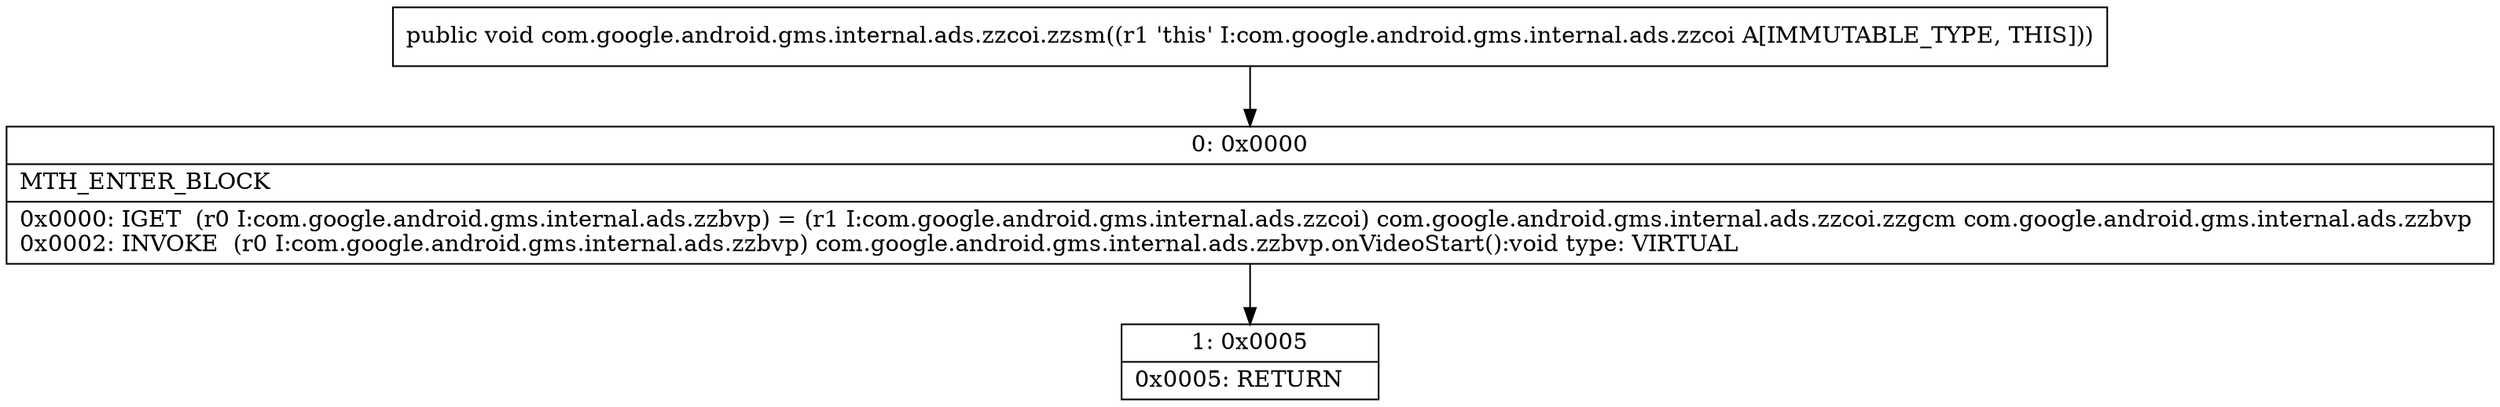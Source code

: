 digraph "CFG forcom.google.android.gms.internal.ads.zzcoi.zzsm()V" {
Node_0 [shape=record,label="{0\:\ 0x0000|MTH_ENTER_BLOCK\l|0x0000: IGET  (r0 I:com.google.android.gms.internal.ads.zzbvp) = (r1 I:com.google.android.gms.internal.ads.zzcoi) com.google.android.gms.internal.ads.zzcoi.zzgcm com.google.android.gms.internal.ads.zzbvp \l0x0002: INVOKE  (r0 I:com.google.android.gms.internal.ads.zzbvp) com.google.android.gms.internal.ads.zzbvp.onVideoStart():void type: VIRTUAL \l}"];
Node_1 [shape=record,label="{1\:\ 0x0005|0x0005: RETURN   \l}"];
MethodNode[shape=record,label="{public void com.google.android.gms.internal.ads.zzcoi.zzsm((r1 'this' I:com.google.android.gms.internal.ads.zzcoi A[IMMUTABLE_TYPE, THIS])) }"];
MethodNode -> Node_0;
Node_0 -> Node_1;
}

